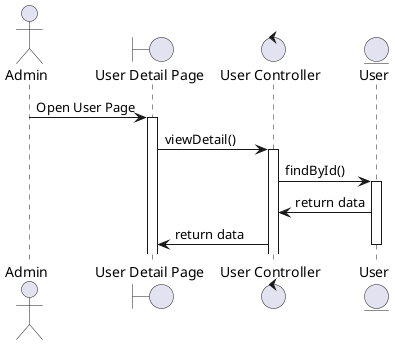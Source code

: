 @startuml

actor Admin
boundary "User Detail Page" as UserDetailPage  
control "User Controller" as UserController
entity "User" as User


Admin -> UserDetailPage : Open User Page
activate UserDetailPage
UserDetailPage -> UserController : viewDetail()
activate UserController
UserController -> User : findById()
activate User
User -> UserController : return data
UserController -> UserDetailPage : return data
deactivate User


@enduml